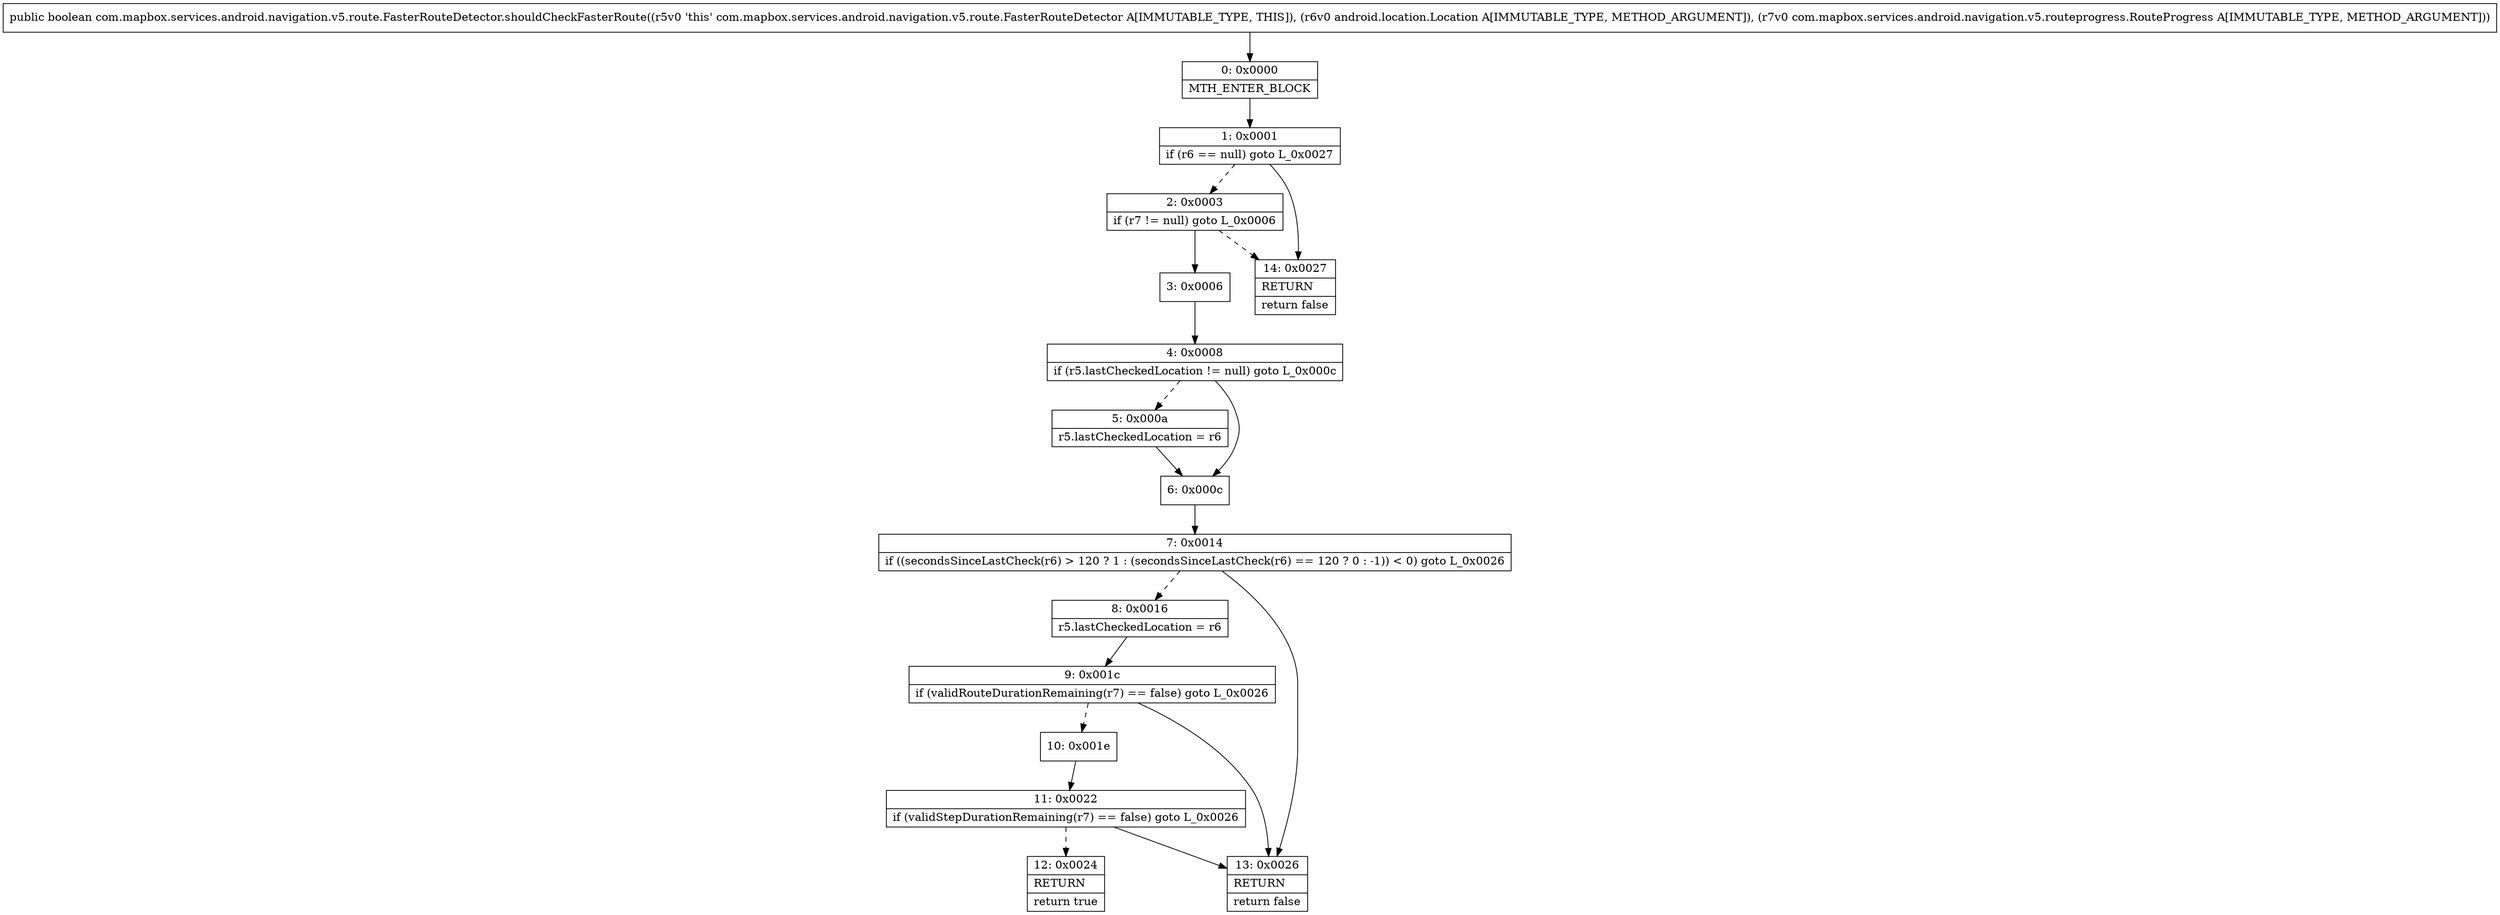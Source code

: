 digraph "CFG forcom.mapbox.services.android.navigation.v5.route.FasterRouteDetector.shouldCheckFasterRoute(Landroid\/location\/Location;Lcom\/mapbox\/services\/android\/navigation\/v5\/routeprogress\/RouteProgress;)Z" {
Node_0 [shape=record,label="{0\:\ 0x0000|MTH_ENTER_BLOCK\l}"];
Node_1 [shape=record,label="{1\:\ 0x0001|if (r6 == null) goto L_0x0027\l}"];
Node_2 [shape=record,label="{2\:\ 0x0003|if (r7 != null) goto L_0x0006\l}"];
Node_3 [shape=record,label="{3\:\ 0x0006}"];
Node_4 [shape=record,label="{4\:\ 0x0008|if (r5.lastCheckedLocation != null) goto L_0x000c\l}"];
Node_5 [shape=record,label="{5\:\ 0x000a|r5.lastCheckedLocation = r6\l}"];
Node_6 [shape=record,label="{6\:\ 0x000c}"];
Node_7 [shape=record,label="{7\:\ 0x0014|if ((secondsSinceLastCheck(r6) \> 120 ? 1 : (secondsSinceLastCheck(r6) == 120 ? 0 : \-1)) \< 0) goto L_0x0026\l}"];
Node_8 [shape=record,label="{8\:\ 0x0016|r5.lastCheckedLocation = r6\l}"];
Node_9 [shape=record,label="{9\:\ 0x001c|if (validRouteDurationRemaining(r7) == false) goto L_0x0026\l}"];
Node_10 [shape=record,label="{10\:\ 0x001e}"];
Node_11 [shape=record,label="{11\:\ 0x0022|if (validStepDurationRemaining(r7) == false) goto L_0x0026\l}"];
Node_12 [shape=record,label="{12\:\ 0x0024|RETURN\l|return true\l}"];
Node_13 [shape=record,label="{13\:\ 0x0026|RETURN\l|return false\l}"];
Node_14 [shape=record,label="{14\:\ 0x0027|RETURN\l|return false\l}"];
MethodNode[shape=record,label="{public boolean com.mapbox.services.android.navigation.v5.route.FasterRouteDetector.shouldCheckFasterRoute((r5v0 'this' com.mapbox.services.android.navigation.v5.route.FasterRouteDetector A[IMMUTABLE_TYPE, THIS]), (r6v0 android.location.Location A[IMMUTABLE_TYPE, METHOD_ARGUMENT]), (r7v0 com.mapbox.services.android.navigation.v5.routeprogress.RouteProgress A[IMMUTABLE_TYPE, METHOD_ARGUMENT])) }"];
MethodNode -> Node_0;
Node_0 -> Node_1;
Node_1 -> Node_2[style=dashed];
Node_1 -> Node_14;
Node_2 -> Node_3;
Node_2 -> Node_14[style=dashed];
Node_3 -> Node_4;
Node_4 -> Node_5[style=dashed];
Node_4 -> Node_6;
Node_5 -> Node_6;
Node_6 -> Node_7;
Node_7 -> Node_8[style=dashed];
Node_7 -> Node_13;
Node_8 -> Node_9;
Node_9 -> Node_10[style=dashed];
Node_9 -> Node_13;
Node_10 -> Node_11;
Node_11 -> Node_12[style=dashed];
Node_11 -> Node_13;
}

